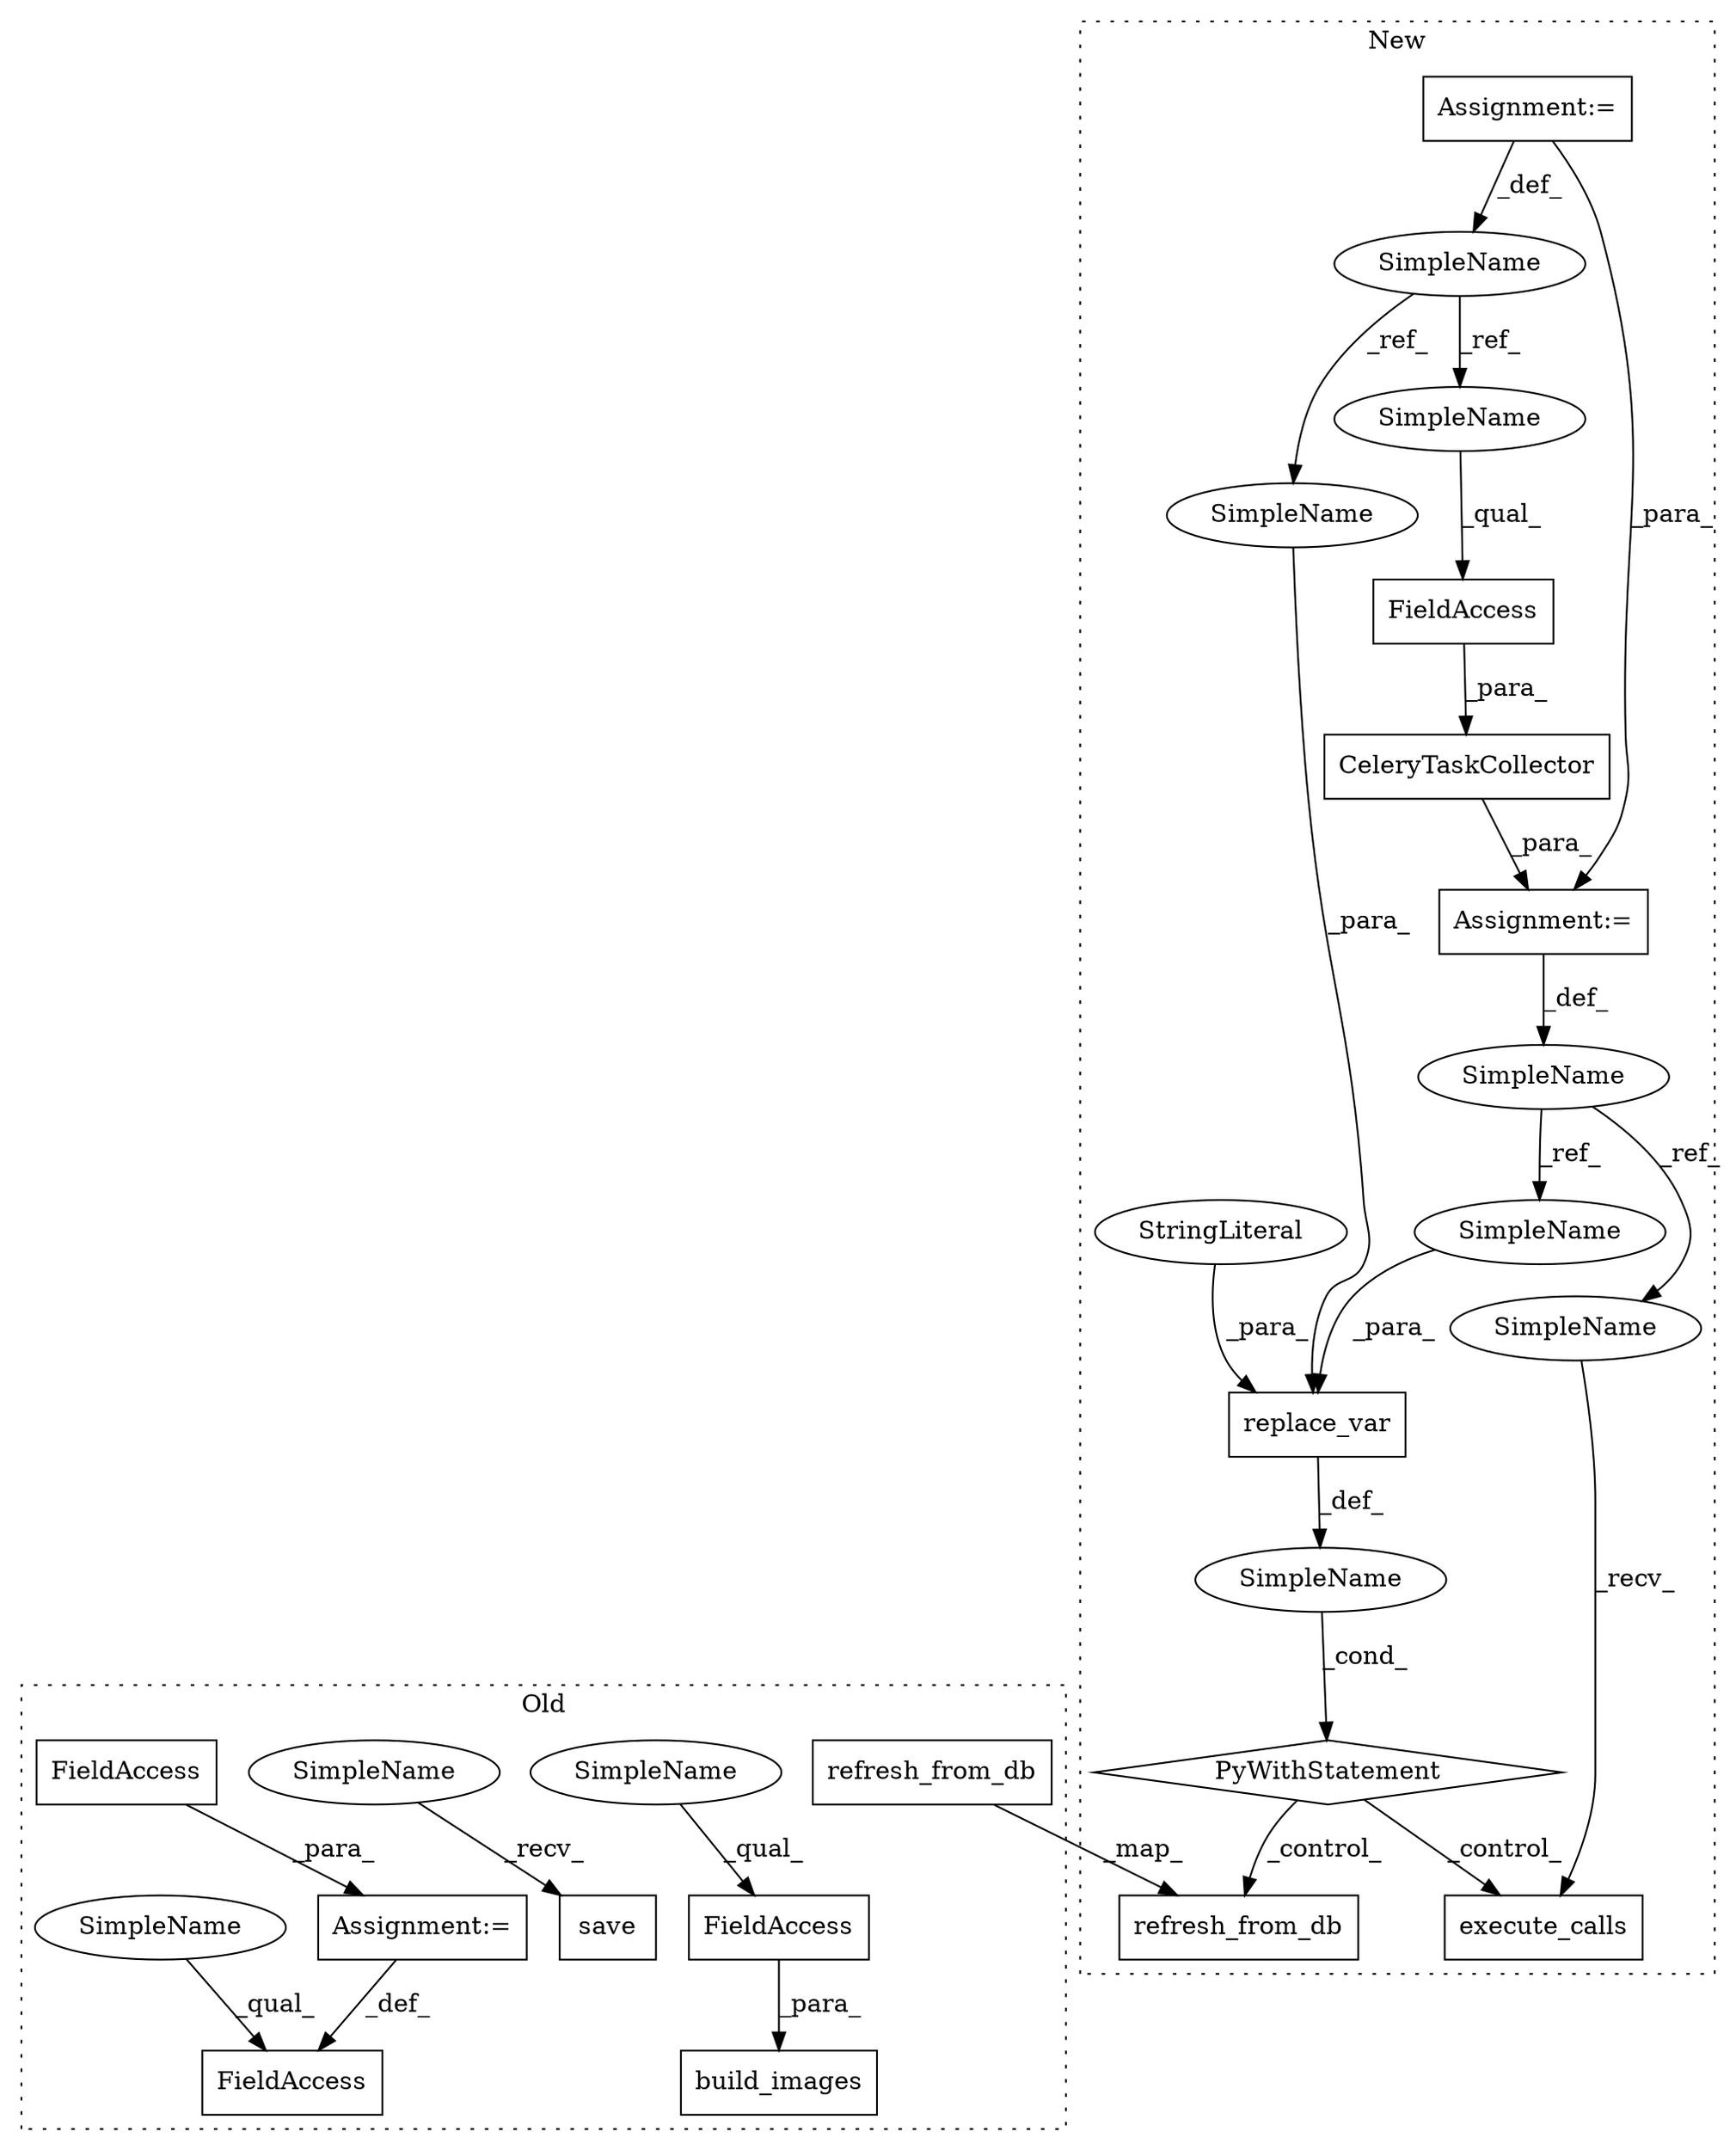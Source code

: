 digraph G {
subgraph cluster0 {
1 [label="save" a="32" s="3441" l="6" shape="box"];
6 [label="FieldAccess" a="22" s="3378" l="21" shape="box"];
10 [label="FieldAccess" a="22" s="3466" l="10" shape="box"];
12 [label="build_images" a="32" s="3453,3476" l="13,1" shape="box"];
15 [label="Assignment:=" a="7" s="3399" l="1" shape="box"];
16 [label="FieldAccess" a="22" s="3400" l="27" shape="box"];
19 [label="refresh_from_db" a="32" s="3491" l="17" shape="box"];
22 [label="SimpleName" a="42" s="3433" l="7" shape="ellipse"];
23 [label="SimpleName" a="42" s="3466" l="7" shape="ellipse"];
24 [label="SimpleName" a="42" s="3378" l="7" shape="ellipse"];
label = "Old";
style="dotted";
}
subgraph cluster1 {
2 [label="CeleryTaskCollector" a="32" s="3356,3396" l="20,1" shape="box"];
3 [label="PyWithStatement" a="104" s="3403,3463" l="10,2" shape="diamond"];
4 [label="execute_calls" a="32" s="3733" l="15" shape="box"];
5 [label="SimpleName" a="42" s="" l="" shape="ellipse"];
7 [label="replace_var" a="32" s="3413,3462" l="12,1" shape="box"];
8 [label="SimpleName" a="42" s="3233" l="7" shape="ellipse"];
9 [label="FieldAccess" a="22" s="3376" l="20" shape="box"];
11 [label="SimpleName" a="42" s="3341" l="14" shape="ellipse"];
13 [label="Assignment:=" a="7" s="3233" l="7" shape="box"];
14 [label="StringLiteral" a="45" s="3433" l="14" shape="ellipse"];
17 [label="Assignment:=" a="7" s="3355" l="1" shape="box"];
18 [label="refresh_from_db" a="32" s="3764" l="17" shape="box"];
20 [label="SimpleName" a="42" s="3376" l="7" shape="ellipse"];
21 [label="SimpleName" a="42" s="3425" l="7" shape="ellipse"];
25 [label="SimpleName" a="42" s="3718" l="14" shape="ellipse"];
26 [label="SimpleName" a="42" s="3448" l="14" shape="ellipse"];
label = "New";
style="dotted";
}
2 -> 17 [label="_para_"];
3 -> 18 [label="_control_"];
3 -> 4 [label="_control_"];
5 -> 3 [label="_cond_"];
7 -> 5 [label="_def_"];
8 -> 20 [label="_ref_"];
8 -> 21 [label="_ref_"];
9 -> 2 [label="_para_"];
10 -> 12 [label="_para_"];
11 -> 26 [label="_ref_"];
11 -> 25 [label="_ref_"];
13 -> 17 [label="_para_"];
13 -> 8 [label="_def_"];
14 -> 7 [label="_para_"];
15 -> 6 [label="_def_"];
16 -> 15 [label="_para_"];
17 -> 11 [label="_def_"];
19 -> 18 [label="_map_"];
20 -> 9 [label="_qual_"];
21 -> 7 [label="_para_"];
22 -> 1 [label="_recv_"];
23 -> 10 [label="_qual_"];
24 -> 6 [label="_qual_"];
25 -> 4 [label="_recv_"];
26 -> 7 [label="_para_"];
}
